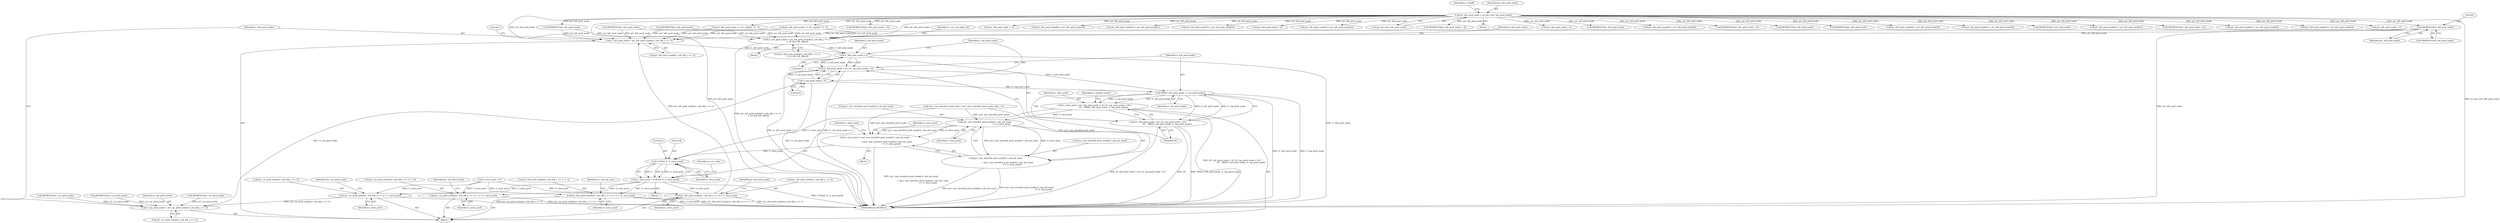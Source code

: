 digraph "0_Android_a583270e1c96d307469c83dc42bd3c5f1b9ef63f@pointer" {
"1001951" [label="(Call,(WORD32*)pi1_left_pred_mode)"];
"1001930" [label="(Call,pi1_left_pred_mode = ps_dec->pi1_left_pred_mode)"];
"1002261" [label="(Call,i1_left_pred_mode = pi1_left_pred_mode[u1_sub_blk_y << 1])"];
"1002385" [label="(Call,i1_left_pred_mode < 0)"];
"1002384" [label="(Call,(i1_left_pred_mode < 0) | (i1_top_pred_mode < 0))"];
"1002392" [label="(Call,MIN(i1_left_pred_mode, i1_top_pred_mode))"];
"1002381" [label="(Call,i1_intra_pred = ((i1_left_pred_mode < 0) | (i1_top_pred_mode < 0)) ?\n                            DC : MIN(i1_left_pred_mode, i1_top_pred_mode))"];
"1002422" [label="(Call,pu1_rem_intra4x4_pred_mode[u1_sub_mb_num]\n                                                     >= i1_intra_pred)"];
"1002416" [label="(Call,i1_intra_pred = pu1_rem_intra4x4_pred_mode[u1_sub_mb_num]\n\n                                     + (pu1_rem_intra4x4_pred_mode[u1_sub_mb_num]\n                                                     >= i1_intra_pred))"];
"1002429" [label="(Call,CLIP3(0, 8, i1_intra_pred))"];
"1002427" [label="(Call,i1_intra_pred = CLIP3(0, 8, i1_intra_pred))"];
"1002581" [label="(Call,pi1_cur_pred_mode[u1_sub_blk_x << 1] = i1_intra_pred)"];
"1002254" [label="(Call,i1_top_pred_mode = pi1_cur_pred_mode[u1_sub_blk_x << 1])"];
"1002388" [label="(Call,i1_top_pred_mode < 0)"];
"1002588" [label="(Call,pi1_cur_pred_mode[(u1_sub_blk_x << 1) + 1] = i1_intra_pred)"];
"1002597" [label="(Call,pi1_left_pred_mode[u1_sub_blk_y << 1] = i1_intra_pred)"];
"1002604" [label="(Call,pi1_left_pred_mode[(u1_sub_blk_y << 1) + 1] = i1_intra_pred)"];
"1002418" [label="(Call,pu1_rem_intra4x4_pred_mode[u1_sub_mb_num]\n\n                                     + (pu1_rem_intra4x4_pred_mode[u1_sub_mb_num]\n                                                     >= i1_intra_pred))"];
"1002383" [label="(Call,((i1_left_pred_mode < 0) | (i1_top_pred_mode < 0)) ?\n                            DC : MIN(i1_left_pred_mode, i1_top_pred_mode))"];
"1002273" [label="(Call,i1_left_pred_mode = pi1_left_pred_mode[(u1_sub_blk_y << 1)\n + u4_4x4_left_offset])"];
"1002080" [label="(Call,(WORD32*)(pi1_left_pred_mode + 4))"];
"1002605" [label="(Call,pi1_left_pred_mode[(u1_sub_blk_y << 1) + 1])"];
"1002273" [label="(Call,i1_left_pred_mode = pi1_left_pred_mode[(u1_sub_blk_y << 1)\n + u4_4x4_left_offset])"];
"1002381" [label="(Call,i1_intra_pred = ((i1_left_pred_mode < 0) | (i1_top_pred_mode < 0)) ?\n                            DC : MIN(i1_left_pred_mode, i1_top_pred_mode))"];
"1001953" [label="(Identifier,pi1_left_pred_mode)"];
"1002121" [label="(Call,pi1_left_pred_mode + 4)"];
"1002415" [label="(Block,)"];
"1002418" [label="(Call,pu1_rem_intra4x4_pred_mode[u1_sub_mb_num]\n\n                                     + (pu1_rem_intra4x4_pred_mode[u1_sub_mb_num]\n                                                     >= i1_intra_pred))"];
"1002386" [label="(Identifier,i1_left_pred_mode)"];
"1002137" [label="(Call,pi1_left_pred_mode[6] = pi1_left_pred_mode[3])"];
"1002165" [label="(Call,pi1_left_pred_mode[2] = pi1_left_pred_mode[1])"];
"1002216" [label="(Call,(WORD32*)pi1_left_pred_mode)"];
"1002597" [label="(Call,pi1_left_pred_mode[u1_sub_blk_y << 1] = i1_intra_pred)"];
"1002581" [label="(Call,pi1_cur_pred_mode[u1_sub_blk_x << 1] = i1_intra_pred)"];
"1002272" [label="(Block,)"];
"1002187" [label="(Call,pi1_left_pred_mode += (u1_topmb) ? 0 : 4)"];
"1002130" [label="(Call,pi1_left_pred_mode[7] = pi1_left_pred_mode[3])"];
"1002447" [label="(Call,i1_intra_pred = 0)"];
"1002422" [label="(Call,pu1_rem_intra4x4_pred_mode[u1_sub_mb_num]\n                                                     >= i1_intra_pred)"];
"1002082" [label="(Call,pi1_left_pred_mode + 4)"];
"1002429" [label="(Call,CLIP3(0, 8, i1_intra_pred))"];
"1002430" [label="(Literal,0)"];
"1002603" [label="(Identifier,i1_intra_pred)"];
"1002389" [label="(Identifier,i1_top_pred_mode)"];
"1002261" [label="(Call,i1_left_pred_mode = pi1_left_pred_mode[u1_sub_blk_y << 1])"];
"1002144" [label="(Call,pi1_left_pred_mode[5] = pi1_left_pred_mode[2])"];
"1002431" [label="(Literal,8)"];
"1002417" [label="(Identifier,i1_intra_pred)"];
"1001951" [label="(Call,(WORD32*)pi1_left_pred_mode)"];
"1002419" [label="(Call,pu1_rem_intra4x4_pred_mode[u1_sub_mb_num])"];
"1001932" [label="(Call,ps_dec->pi1_left_pred_mode)"];
"1002387" [label="(Literal,0)"];
"1002423" [label="(Call,pu1_rem_intra4x4_pred_mode[u1_sub_mb_num])"];
"1002070" [label="(Call,(WORD32*)(pi1_left_pred_mode + 4))"];
"1002394" [label="(Identifier,i1_top_pred_mode)"];
"1002589" [label="(Call,pi1_cur_pred_mode[(u1_sub_blk_x << 1) + 1])"];
"1002242" [label="(Identifier,u1_sub_mb_num)"];
"1002606" [label="(Identifier,pi1_left_pred_mode)"];
"1001937" [label="(Identifier,u1_mbaff)"];
"1002428" [label="(Identifier,i1_intra_pred)"];
"1001822" [label="(Block,)"];
"1002582" [label="(Call,pi1_cur_pred_mode[u1_sub_blk_x << 1])"];
"1002243" [label="(Block,)"];
"1002205" [label="(Call,(WORD32*)pi1_left_pred_mode)"];
"1002416" [label="(Call,i1_intra_pred = pu1_rem_intra4x4_pred_mode[u1_sub_mb_num]\n\n                                     + (pu1_rem_intra4x4_pred_mode[u1_sub_mb_num]\n                                                     >= i1_intra_pred))"];
"1002392" [label="(Call,MIN(i1_left_pred_mode, i1_top_pred_mode))"];
"1002283" [label="(Identifier,u1_use_top_right_mb)"];
"1002072" [label="(Call,pi1_left_pred_mode + 4)"];
"1002391" [label="(Identifier,DC)"];
"1002384" [label="(Call,(i1_left_pred_mode < 0) | (i1_top_pred_mode < 0))"];
"1003254" [label="(MethodReturn,WORD32)"];
"1002587" [label="(Identifier,i1_intra_pred)"];
"1002432" [label="(Identifier,i1_intra_pred)"];
"1002270" [label="(Literal,2)"];
"1002398" [label="(Identifier,u1_packed_modes)"];
"1002125" [label="(Call,(WORD32*)pi1_left_pred_mode)"];
"1002103" [label="(Call,pi1_left_pred_mode[2] = pi1_left_pred_mode[4])"];
"1002393" [label="(Identifier,i1_left_pred_mode)"];
"1002090" [label="(Call,(WORD32*)(pi1_left_pred_mode + 4))"];
"1002036" [label="(Call,(WORD32*)pi1_left_pred_mode)"];
"1002382" [label="(Identifier,i1_intra_pred)"];
"1002436" [label="(Identifier,u1_err_code)"];
"1001931" [label="(Identifier,pi1_left_pred_mode)"];
"1002044" [label="(Call,(WORD32*)pi1_left_pred_mode)"];
"1002390" [label="(Literal,0)"];
"1002151" [label="(Call,pi1_left_pred_mode[4] = pi1_left_pred_mode[2])"];
"1002275" [label="(Call,pi1_left_pred_mode[(u1_sub_blk_y << 1)\n + u4_4x4_left_offset])"];
"1002604" [label="(Call,pi1_left_pred_mode[(u1_sub_blk_y << 1) + 1] = i1_intra_pred)"];
"1002385" [label="(Call,i1_left_pred_mode < 0)"];
"1002383" [label="(Call,((i1_left_pred_mode < 0) | (i1_top_pred_mode < 0)) ?\n                            DC : MIN(i1_left_pred_mode, i1_top_pred_mode))"];
"1002588" [label="(Call,pi1_cur_pred_mode[(u1_sub_blk_x << 1) + 1] = i1_intra_pred)"];
"1002596" [label="(Identifier,i1_intra_pred)"];
"1002262" [label="(Identifier,i1_left_pred_mode)"];
"1002179" [label="(Call,pi1_left_pred_mode += (u1_topmb) ? 0 : 4)"];
"1002172" [label="(Call,pi1_left_pred_mode[1] = pi1_left_pred_mode[0])"];
"1001899" [label="(Call,(WORD32*)pi1_cur_pred_mode)"];
"1001930" [label="(Call,pi1_left_pred_mode = ps_dec->pi1_left_pred_mode)"];
"1002028" [label="(Call,(WORD32*)pi1_left_pred_mode)"];
"1002395" [label="(Block,)"];
"1001849" [label="(Call,*pu1_rem_intra4x4_pred_mode = pu1_prev_intra4x4_pred_mode_data + 4)"];
"1001962" [label="(Call,(WORD32*)pi1_left_pred_mode)"];
"1002598" [label="(Call,pi1_left_pred_mode[u1_sub_blk_y << 1])"];
"1002158" [label="(Call,pi1_left_pred_mode[3] = pi1_left_pred_mode[1])"];
"1002256" [label="(Call,pi1_cur_pred_mode[u1_sub_blk_x << 1])"];
"1002119" [label="(Call,(WORD32*)(pi1_left_pred_mode + 4))"];
"1002110" [label="(Call,pi1_left_pred_mode[3] = pi1_left_pred_mode[6])"];
"1001921" [label="(Call,(WORD32*)pi1_cur_pred_mode)"];
"1002096" [label="(Call,pi1_left_pred_mode[1] = pi1_left_pred_mode[2])"];
"1002388" [label="(Call,i1_top_pred_mode < 0)"];
"1002255" [label="(Identifier,i1_top_pred_mode)"];
"1001910" [label="(Call,(WORD32*)pi1_cur_pred_mode)"];
"1002590" [label="(Identifier,pi1_cur_pred_mode)"];
"1002254" [label="(Call,i1_top_pred_mode = pi1_cur_pred_mode[u1_sub_blk_x << 1])"];
"1002426" [label="(Identifier,i1_intra_pred)"];
"1002274" [label="(Identifier,i1_left_pred_mode)"];
"1001950" [label="(Call,*(WORD32*)pi1_left_pred_mode)"];
"1002599" [label="(Identifier,pi1_left_pred_mode)"];
"1002427" [label="(Call,i1_intra_pred = CLIP3(0, 8, i1_intra_pred))"];
"1002092" [label="(Call,pi1_left_pred_mode + 4)"];
"1002263" [label="(Call,pi1_left_pred_mode[u1_sub_blk_y << 1])"];
"1002612" [label="(Identifier,i1_intra_pred)"];
"1001951" -> "1001950"  [label="AST: "];
"1001951" -> "1001953"  [label="CFG: "];
"1001952" -> "1001951"  [label="AST: "];
"1001953" -> "1001951"  [label="AST: "];
"1001950" -> "1001951"  [label="CFG: "];
"1001951" -> "1003254"  [label="DDG: pi1_left_pred_mode"];
"1001930" -> "1001951"  [label="DDG: pi1_left_pred_mode"];
"1001951" -> "1002261"  [label="DDG: pi1_left_pred_mode"];
"1001951" -> "1002273"  [label="DDG: pi1_left_pred_mode"];
"1001930" -> "1001822"  [label="AST: "];
"1001930" -> "1001932"  [label="CFG: "];
"1001931" -> "1001930"  [label="AST: "];
"1001932" -> "1001930"  [label="AST: "];
"1001937" -> "1001930"  [label="CFG: "];
"1001930" -> "1003254"  [label="DDG: ps_dec->pi1_left_pred_mode"];
"1001930" -> "1003254"  [label="DDG: pi1_left_pred_mode"];
"1001930" -> "1001962"  [label="DDG: pi1_left_pred_mode"];
"1001930" -> "1002028"  [label="DDG: pi1_left_pred_mode"];
"1001930" -> "1002036"  [label="DDG: pi1_left_pred_mode"];
"1001930" -> "1002044"  [label="DDG: pi1_left_pred_mode"];
"1001930" -> "1002070"  [label="DDG: pi1_left_pred_mode"];
"1001930" -> "1002072"  [label="DDG: pi1_left_pred_mode"];
"1001930" -> "1002080"  [label="DDG: pi1_left_pred_mode"];
"1001930" -> "1002082"  [label="DDG: pi1_left_pred_mode"];
"1001930" -> "1002090"  [label="DDG: pi1_left_pred_mode"];
"1001930" -> "1002092"  [label="DDG: pi1_left_pred_mode"];
"1001930" -> "1002096"  [label="DDG: pi1_left_pred_mode"];
"1001930" -> "1002103"  [label="DDG: pi1_left_pred_mode"];
"1001930" -> "1002110"  [label="DDG: pi1_left_pred_mode"];
"1001930" -> "1002119"  [label="DDG: pi1_left_pred_mode"];
"1001930" -> "1002121"  [label="DDG: pi1_left_pred_mode"];
"1001930" -> "1002125"  [label="DDG: pi1_left_pred_mode"];
"1001930" -> "1002130"  [label="DDG: pi1_left_pred_mode"];
"1001930" -> "1002137"  [label="DDG: pi1_left_pred_mode"];
"1001930" -> "1002144"  [label="DDG: pi1_left_pred_mode"];
"1001930" -> "1002151"  [label="DDG: pi1_left_pred_mode"];
"1001930" -> "1002158"  [label="DDG: pi1_left_pred_mode"];
"1001930" -> "1002165"  [label="DDG: pi1_left_pred_mode"];
"1001930" -> "1002172"  [label="DDG: pi1_left_pred_mode"];
"1001930" -> "1002179"  [label="DDG: pi1_left_pred_mode"];
"1001930" -> "1002187"  [label="DDG: pi1_left_pred_mode"];
"1001930" -> "1002261"  [label="DDG: pi1_left_pred_mode"];
"1001930" -> "1002273"  [label="DDG: pi1_left_pred_mode"];
"1002261" -> "1002243"  [label="AST: "];
"1002261" -> "1002263"  [label="CFG: "];
"1002262" -> "1002261"  [label="AST: "];
"1002263" -> "1002261"  [label="AST: "];
"1002270" -> "1002261"  [label="CFG: "];
"1002205" -> "1002261"  [label="DDG: pi1_left_pred_mode"];
"1002597" -> "1002261"  [label="DDG: pi1_left_pred_mode[u1_sub_blk_y << 1]"];
"1002187" -> "1002261"  [label="DDG: pi1_left_pred_mode"];
"1002216" -> "1002261"  [label="DDG: pi1_left_pred_mode"];
"1002179" -> "1002261"  [label="DDG: pi1_left_pred_mode"];
"1001962" -> "1002261"  [label="DDG: pi1_left_pred_mode"];
"1002261" -> "1002385"  [label="DDG: i1_left_pred_mode"];
"1002385" -> "1002384"  [label="AST: "];
"1002385" -> "1002387"  [label="CFG: "];
"1002386" -> "1002385"  [label="AST: "];
"1002387" -> "1002385"  [label="AST: "];
"1002389" -> "1002385"  [label="CFG: "];
"1002385" -> "1003254"  [label="DDG: i1_left_pred_mode"];
"1002385" -> "1002384"  [label="DDG: i1_left_pred_mode"];
"1002385" -> "1002384"  [label="DDG: 0"];
"1002273" -> "1002385"  [label="DDG: i1_left_pred_mode"];
"1002385" -> "1002392"  [label="DDG: i1_left_pred_mode"];
"1002384" -> "1002383"  [label="AST: "];
"1002384" -> "1002388"  [label="CFG: "];
"1002388" -> "1002384"  [label="AST: "];
"1002391" -> "1002384"  [label="CFG: "];
"1002393" -> "1002384"  [label="CFG: "];
"1002384" -> "1003254"  [label="DDG: i1_left_pred_mode < 0"];
"1002384" -> "1003254"  [label="DDG: i1_top_pred_mode < 0"];
"1002388" -> "1002384"  [label="DDG: i1_top_pred_mode"];
"1002388" -> "1002384"  [label="DDG: 0"];
"1002392" -> "1002383"  [label="AST: "];
"1002392" -> "1002394"  [label="CFG: "];
"1002393" -> "1002392"  [label="AST: "];
"1002394" -> "1002392"  [label="AST: "];
"1002383" -> "1002392"  [label="CFG: "];
"1002392" -> "1003254"  [label="DDG: i1_left_pred_mode"];
"1002392" -> "1003254"  [label="DDG: i1_top_pred_mode"];
"1002392" -> "1002381"  [label="DDG: i1_left_pred_mode"];
"1002392" -> "1002381"  [label="DDG: i1_top_pred_mode"];
"1002392" -> "1002383"  [label="DDG: i1_left_pred_mode"];
"1002392" -> "1002383"  [label="DDG: i1_top_pred_mode"];
"1002388" -> "1002392"  [label="DDG: i1_top_pred_mode"];
"1002381" -> "1002243"  [label="AST: "];
"1002381" -> "1002383"  [label="CFG: "];
"1002382" -> "1002381"  [label="AST: "];
"1002383" -> "1002381"  [label="AST: "];
"1002398" -> "1002381"  [label="CFG: "];
"1002381" -> "1003254"  [label="DDG: ((i1_left_pred_mode < 0) | (i1_top_pred_mode < 0)) ?\n                            DC : MIN(i1_left_pred_mode, i1_top_pred_mode)"];
"1002381" -> "1002422"  [label="DDG: i1_intra_pred"];
"1002381" -> "1002429"  [label="DDG: i1_intra_pred"];
"1002422" -> "1002418"  [label="AST: "];
"1002422" -> "1002426"  [label="CFG: "];
"1002423" -> "1002422"  [label="AST: "];
"1002426" -> "1002422"  [label="AST: "];
"1002418" -> "1002422"  [label="CFG: "];
"1002422" -> "1002416"  [label="DDG: pu1_rem_intra4x4_pred_mode[u1_sub_mb_num]"];
"1002422" -> "1002416"  [label="DDG: i1_intra_pred"];
"1002422" -> "1002418"  [label="DDG: pu1_rem_intra4x4_pred_mode[u1_sub_mb_num]"];
"1002422" -> "1002418"  [label="DDG: i1_intra_pred"];
"1001849" -> "1002422"  [label="DDG: pu1_rem_intra4x4_pred_mode"];
"1002416" -> "1002415"  [label="AST: "];
"1002416" -> "1002418"  [label="CFG: "];
"1002417" -> "1002416"  [label="AST: "];
"1002418" -> "1002416"  [label="AST: "];
"1002428" -> "1002416"  [label="CFG: "];
"1002416" -> "1003254"  [label="DDG: pu1_rem_intra4x4_pred_mode[u1_sub_mb_num]\n\n                                     + (pu1_rem_intra4x4_pred_mode[u1_sub_mb_num]\n                                                     >= i1_intra_pred)"];
"1001849" -> "1002416"  [label="DDG: pu1_rem_intra4x4_pred_mode"];
"1002416" -> "1002429"  [label="DDG: i1_intra_pred"];
"1002429" -> "1002427"  [label="AST: "];
"1002429" -> "1002432"  [label="CFG: "];
"1002430" -> "1002429"  [label="AST: "];
"1002431" -> "1002429"  [label="AST: "];
"1002432" -> "1002429"  [label="AST: "];
"1002427" -> "1002429"  [label="CFG: "];
"1002429" -> "1002427"  [label="DDG: 0"];
"1002429" -> "1002427"  [label="DDG: 8"];
"1002429" -> "1002427"  [label="DDG: i1_intra_pred"];
"1002427" -> "1002395"  [label="AST: "];
"1002428" -> "1002427"  [label="AST: "];
"1002436" -> "1002427"  [label="CFG: "];
"1002427" -> "1003254"  [label="DDG: CLIP3(0, 8, i1_intra_pred)"];
"1002427" -> "1002581"  [label="DDG: i1_intra_pred"];
"1002427" -> "1002588"  [label="DDG: i1_intra_pred"];
"1002427" -> "1002597"  [label="DDG: i1_intra_pred"];
"1002427" -> "1002604"  [label="DDG: i1_intra_pred"];
"1002581" -> "1002243"  [label="AST: "];
"1002581" -> "1002587"  [label="CFG: "];
"1002582" -> "1002581"  [label="AST: "];
"1002587" -> "1002581"  [label="AST: "];
"1002590" -> "1002581"  [label="CFG: "];
"1002581" -> "1003254"  [label="DDG: pi1_cur_pred_mode[u1_sub_blk_x << 1]"];
"1002581" -> "1002254"  [label="DDG: pi1_cur_pred_mode[u1_sub_blk_x << 1]"];
"1002447" -> "1002581"  [label="DDG: i1_intra_pred"];
"1002254" -> "1002243"  [label="AST: "];
"1002254" -> "1002256"  [label="CFG: "];
"1002255" -> "1002254"  [label="AST: "];
"1002256" -> "1002254"  [label="AST: "];
"1002262" -> "1002254"  [label="CFG: "];
"1001921" -> "1002254"  [label="DDG: pi1_cur_pred_mode"];
"1001899" -> "1002254"  [label="DDG: pi1_cur_pred_mode"];
"1001910" -> "1002254"  [label="DDG: pi1_cur_pred_mode"];
"1002254" -> "1002388"  [label="DDG: i1_top_pred_mode"];
"1002388" -> "1002390"  [label="CFG: "];
"1002389" -> "1002388"  [label="AST: "];
"1002390" -> "1002388"  [label="AST: "];
"1002388" -> "1003254"  [label="DDG: i1_top_pred_mode"];
"1002588" -> "1002243"  [label="AST: "];
"1002588" -> "1002596"  [label="CFG: "];
"1002589" -> "1002588"  [label="AST: "];
"1002596" -> "1002588"  [label="AST: "];
"1002599" -> "1002588"  [label="CFG: "];
"1002588" -> "1003254"  [label="DDG: pi1_cur_pred_mode[(u1_sub_blk_x << 1) + 1]"];
"1002447" -> "1002588"  [label="DDG: i1_intra_pred"];
"1002597" -> "1002243"  [label="AST: "];
"1002597" -> "1002603"  [label="CFG: "];
"1002598" -> "1002597"  [label="AST: "];
"1002603" -> "1002597"  [label="AST: "];
"1002606" -> "1002597"  [label="CFG: "];
"1002597" -> "1003254"  [label="DDG: pi1_left_pred_mode[u1_sub_blk_y << 1]"];
"1002447" -> "1002597"  [label="DDG: i1_intra_pred"];
"1002604" -> "1002243"  [label="AST: "];
"1002604" -> "1002612"  [label="CFG: "];
"1002605" -> "1002604"  [label="AST: "];
"1002612" -> "1002604"  [label="AST: "];
"1002242" -> "1002604"  [label="CFG: "];
"1002604" -> "1003254"  [label="DDG: i1_intra_pred"];
"1002604" -> "1003254"  [label="DDG: pi1_left_pred_mode[(u1_sub_blk_y << 1) + 1]"];
"1002447" -> "1002604"  [label="DDG: i1_intra_pred"];
"1002419" -> "1002418"  [label="AST: "];
"1002418" -> "1003254"  [label="DDG: pu1_rem_intra4x4_pred_mode[u1_sub_mb_num]"];
"1002418" -> "1003254"  [label="DDG: pu1_rem_intra4x4_pred_mode[u1_sub_mb_num]\n                                                     >= i1_intra_pred"];
"1001849" -> "1002418"  [label="DDG: pu1_rem_intra4x4_pred_mode"];
"1002383" -> "1002391"  [label="CFG: "];
"1002391" -> "1002383"  [label="AST: "];
"1002383" -> "1003254"  [label="DDG: DC"];
"1002383" -> "1003254"  [label="DDG: MIN(i1_left_pred_mode, i1_top_pred_mode)"];
"1002383" -> "1003254"  [label="DDG: (i1_left_pred_mode < 0) | (i1_top_pred_mode < 0)"];
"1002273" -> "1002272"  [label="AST: "];
"1002273" -> "1002275"  [label="CFG: "];
"1002274" -> "1002273"  [label="AST: "];
"1002275" -> "1002273"  [label="AST: "];
"1002283" -> "1002273"  [label="CFG: "];
"1002273" -> "1003254"  [label="DDG: pi1_left_pred_mode[(u1_sub_blk_y << 1)\n + u4_4x4_left_offset]"];
"1002205" -> "1002273"  [label="DDG: pi1_left_pred_mode"];
"1002187" -> "1002273"  [label="DDG: pi1_left_pred_mode"];
"1002216" -> "1002273"  [label="DDG: pi1_left_pred_mode"];
"1002179" -> "1002273"  [label="DDG: pi1_left_pred_mode"];
"1001962" -> "1002273"  [label="DDG: pi1_left_pred_mode"];
}
